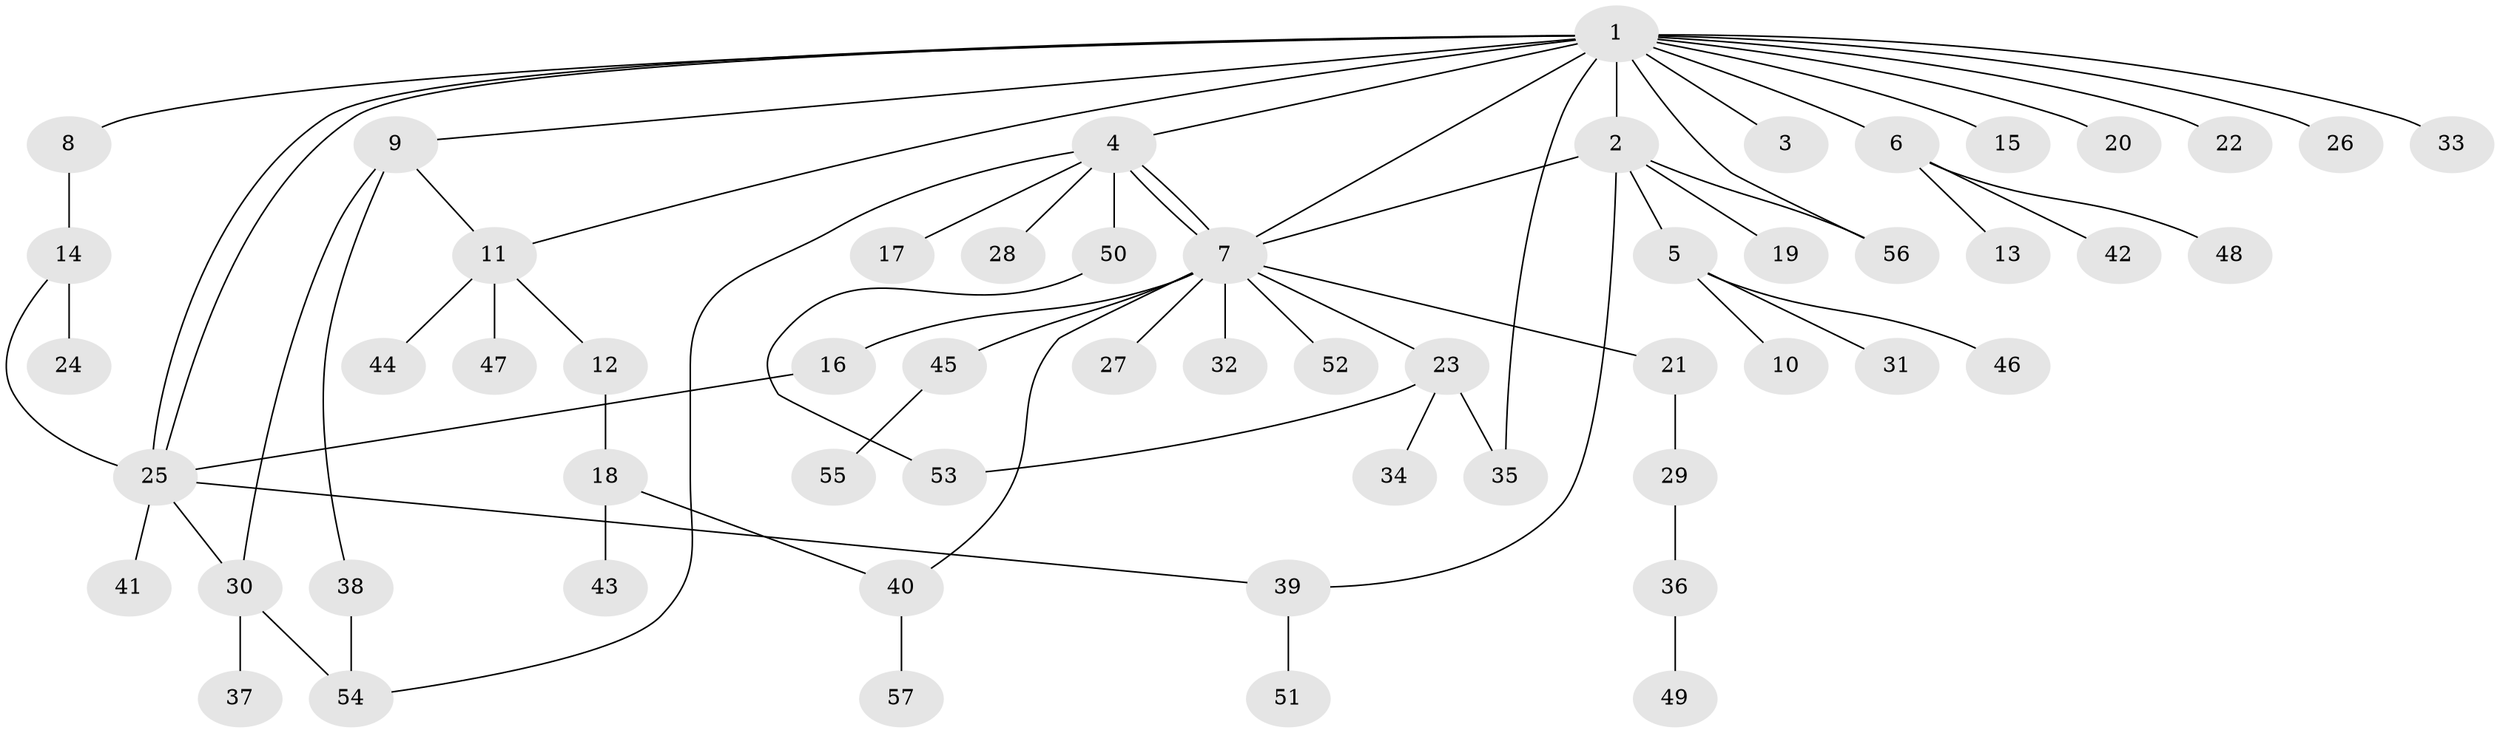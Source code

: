 // coarse degree distribution, {8: 0.04, 5: 0.12, 4: 0.12, 2: 0.36, 7: 0.04, 1: 0.24, 3: 0.08}
// Generated by graph-tools (version 1.1) at 2025/50/03/04/25 22:50:05]
// undirected, 57 vertices, 71 edges
graph export_dot {
  node [color=gray90,style=filled];
  1;
  2;
  3;
  4;
  5;
  6;
  7;
  8;
  9;
  10;
  11;
  12;
  13;
  14;
  15;
  16;
  17;
  18;
  19;
  20;
  21;
  22;
  23;
  24;
  25;
  26;
  27;
  28;
  29;
  30;
  31;
  32;
  33;
  34;
  35;
  36;
  37;
  38;
  39;
  40;
  41;
  42;
  43;
  44;
  45;
  46;
  47;
  48;
  49;
  50;
  51;
  52;
  53;
  54;
  55;
  56;
  57;
  1 -- 2;
  1 -- 3;
  1 -- 4;
  1 -- 6;
  1 -- 7;
  1 -- 8;
  1 -- 9;
  1 -- 11;
  1 -- 15;
  1 -- 20;
  1 -- 22;
  1 -- 25;
  1 -- 25;
  1 -- 26;
  1 -- 33;
  1 -- 35;
  1 -- 56;
  2 -- 5;
  2 -- 7;
  2 -- 19;
  2 -- 39;
  2 -- 56;
  4 -- 7;
  4 -- 7;
  4 -- 17;
  4 -- 28;
  4 -- 50;
  4 -- 54;
  5 -- 10;
  5 -- 31;
  5 -- 46;
  6 -- 13;
  6 -- 42;
  6 -- 48;
  7 -- 16;
  7 -- 21;
  7 -- 23;
  7 -- 27;
  7 -- 32;
  7 -- 40;
  7 -- 45;
  7 -- 52;
  8 -- 14;
  9 -- 11;
  9 -- 30;
  9 -- 38;
  11 -- 12;
  11 -- 44;
  11 -- 47;
  12 -- 18;
  14 -- 24;
  14 -- 25;
  16 -- 25;
  18 -- 40;
  18 -- 43;
  21 -- 29;
  23 -- 34;
  23 -- 35;
  23 -- 53;
  25 -- 30;
  25 -- 39;
  25 -- 41;
  29 -- 36;
  30 -- 37;
  30 -- 54;
  36 -- 49;
  38 -- 54;
  39 -- 51;
  40 -- 57;
  45 -- 55;
  50 -- 53;
}
